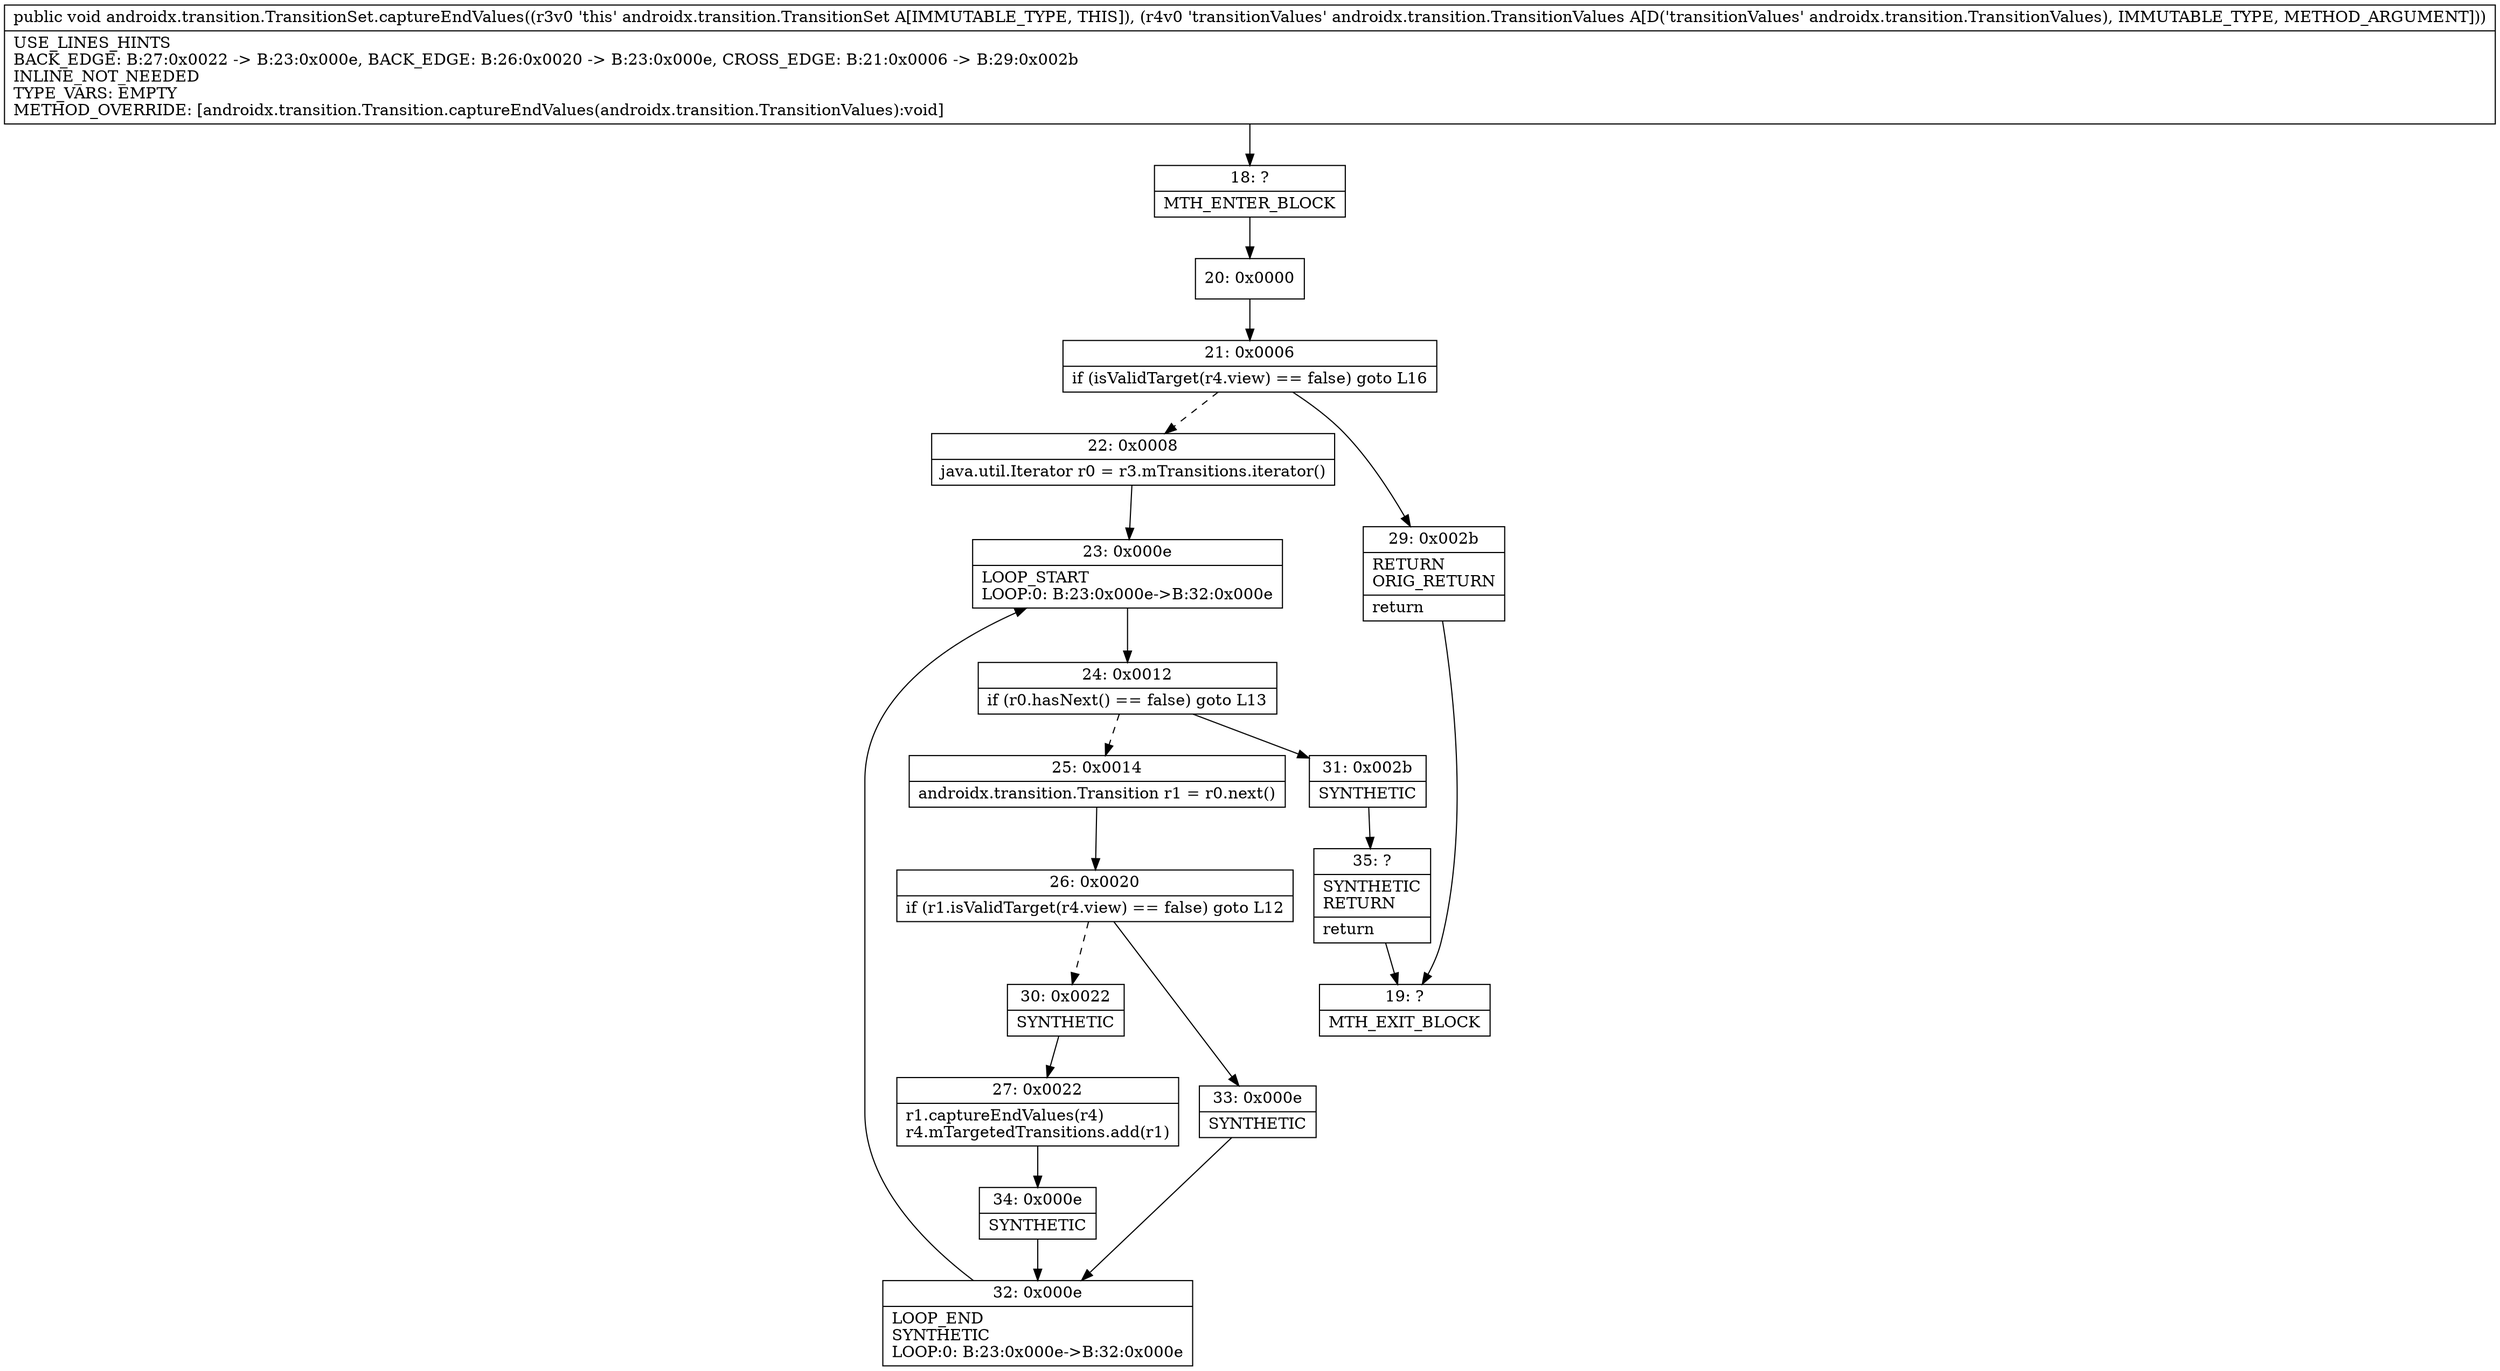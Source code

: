 digraph "CFG forandroidx.transition.TransitionSet.captureEndValues(Landroidx\/transition\/TransitionValues;)V" {
Node_18 [shape=record,label="{18\:\ ?|MTH_ENTER_BLOCK\l}"];
Node_20 [shape=record,label="{20\:\ 0x0000}"];
Node_21 [shape=record,label="{21\:\ 0x0006|if (isValidTarget(r4.view) == false) goto L16\l}"];
Node_22 [shape=record,label="{22\:\ 0x0008|java.util.Iterator r0 = r3.mTransitions.iterator()\l}"];
Node_23 [shape=record,label="{23\:\ 0x000e|LOOP_START\lLOOP:0: B:23:0x000e\-\>B:32:0x000e\l}"];
Node_24 [shape=record,label="{24\:\ 0x0012|if (r0.hasNext() == false) goto L13\l}"];
Node_25 [shape=record,label="{25\:\ 0x0014|androidx.transition.Transition r1 = r0.next()\l}"];
Node_26 [shape=record,label="{26\:\ 0x0020|if (r1.isValidTarget(r4.view) == false) goto L12\l}"];
Node_30 [shape=record,label="{30\:\ 0x0022|SYNTHETIC\l}"];
Node_27 [shape=record,label="{27\:\ 0x0022|r1.captureEndValues(r4)\lr4.mTargetedTransitions.add(r1)\l}"];
Node_34 [shape=record,label="{34\:\ 0x000e|SYNTHETIC\l}"];
Node_32 [shape=record,label="{32\:\ 0x000e|LOOP_END\lSYNTHETIC\lLOOP:0: B:23:0x000e\-\>B:32:0x000e\l}"];
Node_33 [shape=record,label="{33\:\ 0x000e|SYNTHETIC\l}"];
Node_31 [shape=record,label="{31\:\ 0x002b|SYNTHETIC\l}"];
Node_35 [shape=record,label="{35\:\ ?|SYNTHETIC\lRETURN\l|return\l}"];
Node_19 [shape=record,label="{19\:\ ?|MTH_EXIT_BLOCK\l}"];
Node_29 [shape=record,label="{29\:\ 0x002b|RETURN\lORIG_RETURN\l|return\l}"];
MethodNode[shape=record,label="{public void androidx.transition.TransitionSet.captureEndValues((r3v0 'this' androidx.transition.TransitionSet A[IMMUTABLE_TYPE, THIS]), (r4v0 'transitionValues' androidx.transition.TransitionValues A[D('transitionValues' androidx.transition.TransitionValues), IMMUTABLE_TYPE, METHOD_ARGUMENT]))  | USE_LINES_HINTS\lBACK_EDGE: B:27:0x0022 \-\> B:23:0x000e, BACK_EDGE: B:26:0x0020 \-\> B:23:0x000e, CROSS_EDGE: B:21:0x0006 \-\> B:29:0x002b\lINLINE_NOT_NEEDED\lTYPE_VARS: EMPTY\lMETHOD_OVERRIDE: [androidx.transition.Transition.captureEndValues(androidx.transition.TransitionValues):void]\l}"];
MethodNode -> Node_18;Node_18 -> Node_20;
Node_20 -> Node_21;
Node_21 -> Node_22[style=dashed];
Node_21 -> Node_29;
Node_22 -> Node_23;
Node_23 -> Node_24;
Node_24 -> Node_25[style=dashed];
Node_24 -> Node_31;
Node_25 -> Node_26;
Node_26 -> Node_30[style=dashed];
Node_26 -> Node_33;
Node_30 -> Node_27;
Node_27 -> Node_34;
Node_34 -> Node_32;
Node_32 -> Node_23;
Node_33 -> Node_32;
Node_31 -> Node_35;
Node_35 -> Node_19;
Node_29 -> Node_19;
}

